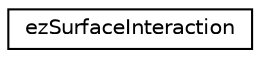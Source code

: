 digraph "Graphical Class Hierarchy"
{
 // LATEX_PDF_SIZE
  edge [fontname="Helvetica",fontsize="10",labelfontname="Helvetica",labelfontsize="10"];
  node [fontname="Helvetica",fontsize="10",shape=record];
  rankdir="LR";
  Node0 [label="ezSurfaceInteraction",height=0.2,width=0.4,color="black", fillcolor="white", style="filled",URL="$da/da3/structez_surface_interaction.htm",tooltip=" "];
}
